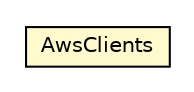#!/usr/local/bin/dot
#
# Class diagram 
# Generated by UMLGraph version R5_6-24-gf6e263 (http://www.umlgraph.org/)
#

digraph G {
	edge [fontname="Helvetica",fontsize=10,labelfontname="Helvetica",labelfontsize=10];
	node [fontname="Helvetica",fontsize=10,shape=plaintext];
	nodesep=0.25;
	ranksep=0.5;
	// com.github.davidmoten.rx2.aws.AwsClients
	c20 [label=<<table title="com.github.davidmoten.rx2.aws.AwsClients" border="0" cellborder="1" cellspacing="0" cellpadding="2" port="p" bgcolor="lemonChiffon" href="./AwsClients.html">
		<tr><td><table border="0" cellspacing="0" cellpadding="1">
<tr><td align="center" balign="center"> AwsClients </td></tr>
		</table></td></tr>
		</table>>, URL="./AwsClients.html", fontname="Helvetica", fontcolor="black", fontsize=10.0];
}

